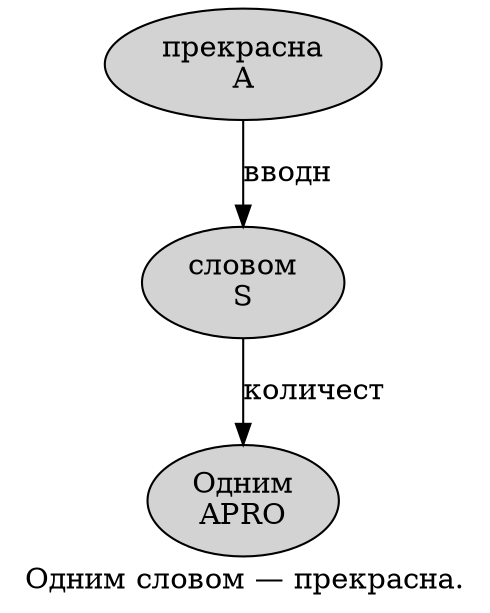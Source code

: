 digraph SENTENCE_555 {
	graph [label="Одним словом — прекрасна."]
	node [style=filled]
		0 [label="Одним
APRO" color="" fillcolor=lightgray penwidth=1 shape=ellipse]
		1 [label="словом
S" color="" fillcolor=lightgray penwidth=1 shape=ellipse]
		3 [label="прекрасна
A" color="" fillcolor=lightgray penwidth=1 shape=ellipse]
			3 -> 1 [label="вводн"]
			1 -> 0 [label="количест"]
}